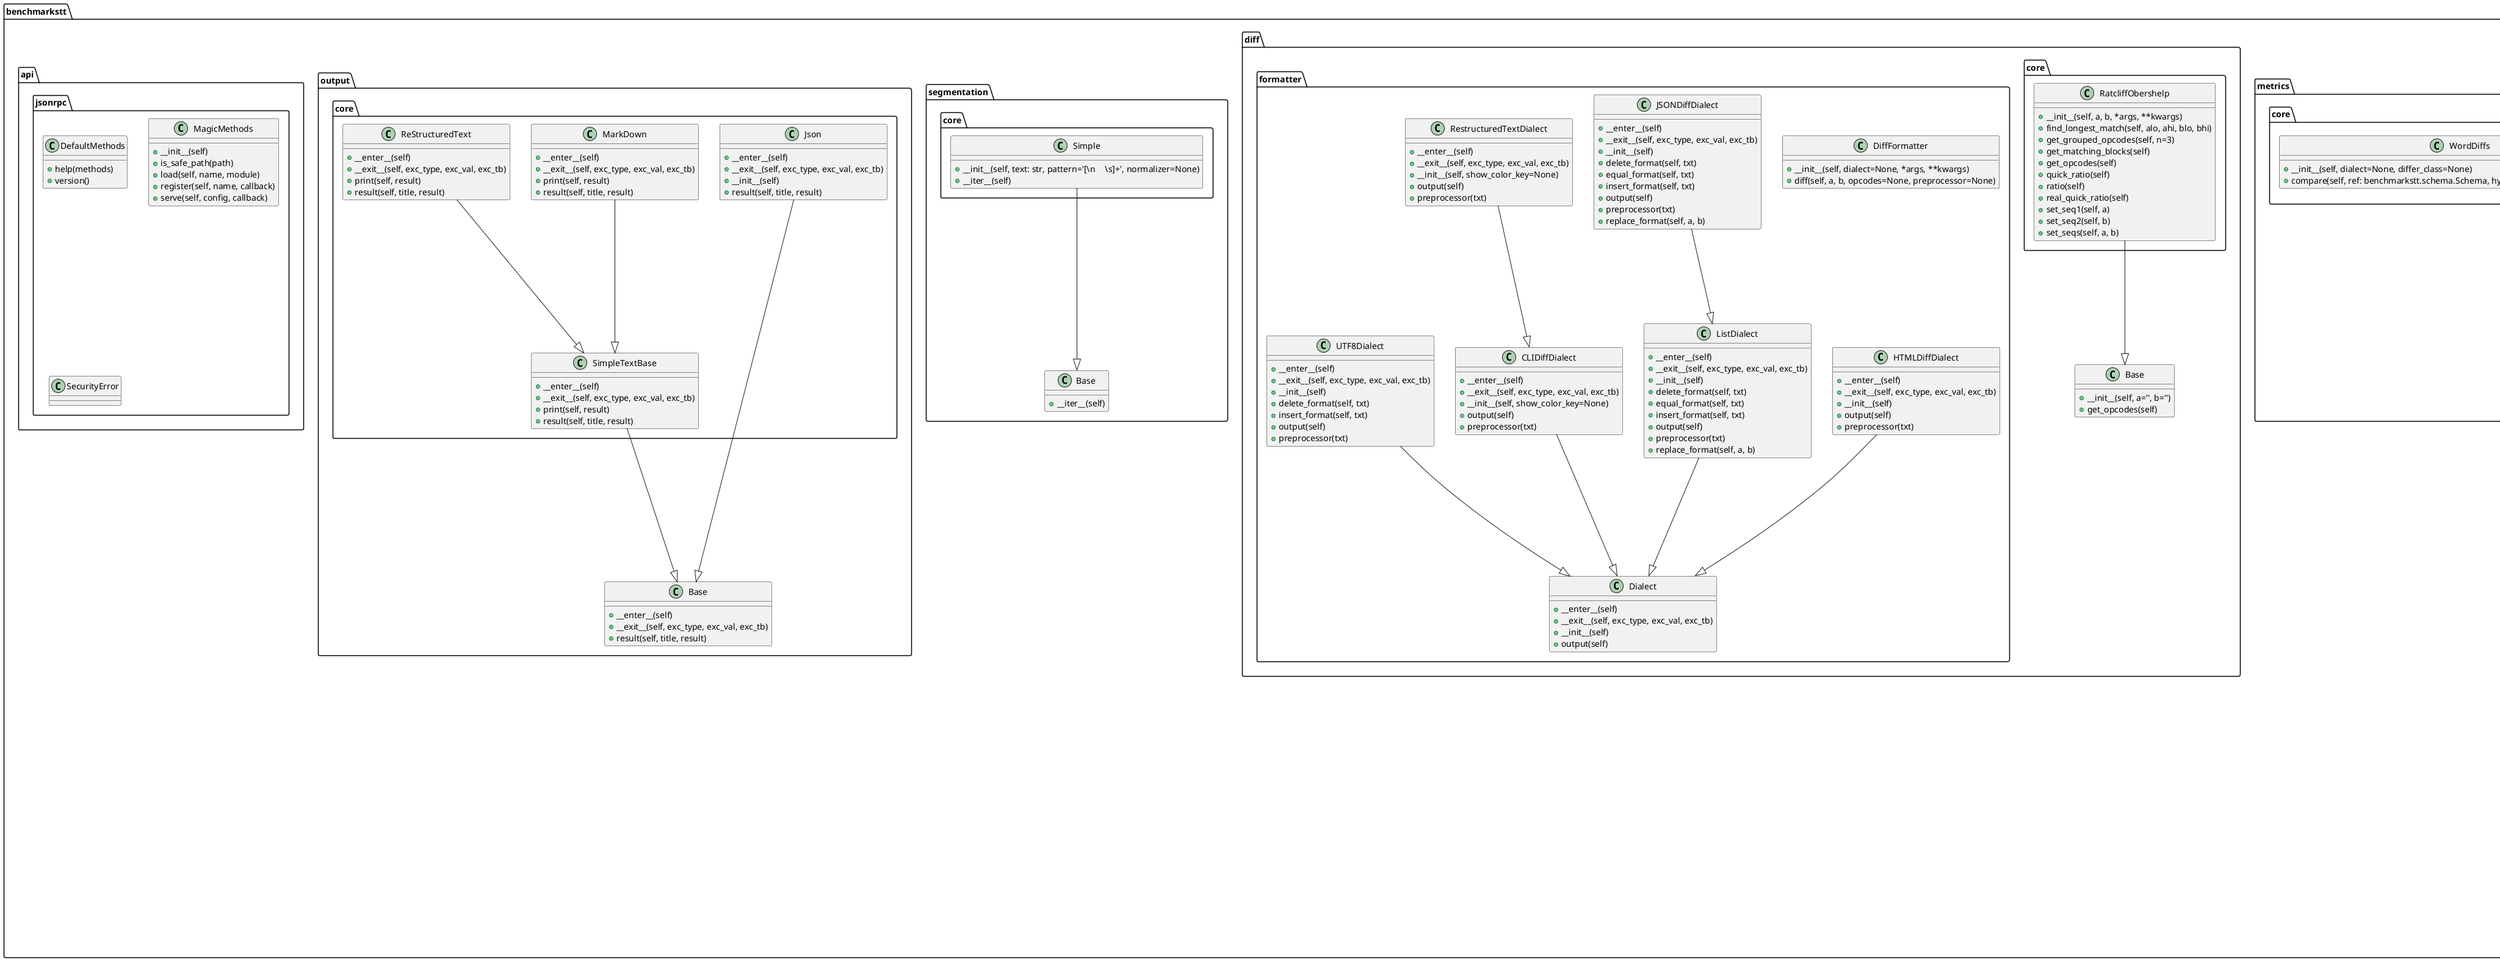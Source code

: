 @startuml

		class benchmarkstt.docblock.Docblock {
			+__getnewargs__(self)
			+__new__(_cls, docs, params, result, result_type)
			+__repr__(self)

		}


		class benchmarkstt.docblock.DocblockParam {
			+__getnewargs__(self)
			+__new__(_cls, name, type, value)
			+__repr__(self)

		}


		class benchmarkstt.docblock.HTML5Writer {
			+__init__(self)
			+apply_template(self)
			+assemble_parts(self)
			+get_transforms(self)
			+interpolation_dict(self)
			+supports(self, format)
			+translate(self)
			+write(self, document, destination)

		}


		class benchmarkstt.docblock.Param {
			+__getnewargs__(self)
			+__new__(_cls, name, type, type_doc, is_required, description, examples)
			+__repr__(self)

		}


		class benchmarkstt.docblock.TextWriter {
			+__init__(self)
			+assemble_parts(self)
			+get_transforms(self)
			+supports(self, format)
			+translate(self)
			+write(self, document, destination)

		}


		class benchmarkstt.config.SectionConfigReader {
			+__contains__(self, item)
			+__getitem__(self, k)
			+__init__(self, config)
			+__iter__(self)

		}


		class benchmarkstt.registry.Registry {
			+__contains__(self, item)
			+__delitem__(self, key)
			+__getitem__(self, item)
			+__init__(self)
			+__setitem__(self, key, value)
			+keys(self)
			+register(self, key, value)
			+unregister(self, key)

		}


		class benchmarkstt.uml.Klass {
			+__enter__(self)
			+__exit__(self, exc_type, exc_val, exc_tb)
			+__init__(self, uml, name, klass)
			+method(self, required_args, optional_args)

		}


		class benchmarkstt.uml.Module {
			+__enter__(self)
			+__exit__(self, exc_type, exc_val, exc_tb)
			+__init__(self, uml, module)

		}


		class benchmarkstt.uml.Namespace {
			+__enter__(self)
			+__exit__(self, exc_type, exc_val, exc_tb)
			+__init__(self, uml, name)

		}


		class benchmarkstt.uml.UML {
			+__add__(self, x)
			+__init__(self, filter=None)
			+__str__(self)
			+cls_name(cls)
			+entity(self, entity, conf=None)
			+filtered(self, cls)
			+generate(self, orig_module)
			+klass(self, name, klass)
			+module(self, module)
			+namespace(self, name)
			+parent_relations(self, cls)
			+relation(self, a, arrow, b)
			+render(self, orig_module, format='svg')
			+skip(self, cls)

		}


		class benchmarkstt.uml.UMLBlock {
			+__enter__(self)
			+__exit__(self, exc_type, exc_val, exc_tb)
			+__init__(self, uml, block_text=None)

		}


		class benchmarkstt.factory.ClassConfig {
			+__getnewargs__(self)
			+__new__(_cls, name, cls, docs, optional_args, required_args)
			+__repr__(self)

		}


		class benchmarkstt.factory.Factory {
			+__contains__(self, item)
			+__delitem__(self, key)
			+__getitem__(self, item)
			+__init__(self, base_class, namespaces=None)
			+__iter__(self)
			+__setitem__(self, key, value)
			+create(self, alias, *args, **kwargs)
			+is_valid(self, tocheck)
			+keys(self)
			+normalize_class_name(clsname)
			+register(self, cls, alias=None)
			+register_classname(self, name, alias=None)
			+register_namespace(self, namespace)
			+unregister(self, key)

		}


		class benchmarkstt.normalization.core.Config {
			+__init__(self, file, section=None, encoding=None)
			+__repr__(self)
			+normalize(cls, text)

		}


		class benchmarkstt.cli.HelpFormatter {
			+__init__(self, *args, **kwargs)
			+add_argument(self, action)
			+add_arguments(self, actions)
			+add_text(self, text)
			+add_usage(self, usage, actions, groups, prefix=None)
			+end_section(self)
			+format_help(self)
			+start_section(self, heading)

		}


		class benchmarkstt.modules.Modules {
			+__getattr__(self, name)
			+__getitem__(self, key)
			+__init__(self, sub_module=None)
			+__iter__(self)
			+keys(self)

		}


		class benchmarkstt.cli._ActionWithArguments {

		}


		class benchmarkstt.csv.CSVParserError {
			+__init__(self, message, line, char, index)

		}


		class benchmarkstt.csv.DefaultDialect {

		}


		class benchmarkstt.csv.Dialect {

		}


		class benchmarkstt.csv.InvalidDialectError {

		}


		class benchmarkstt.csv.Line {

		}


		class benchmarkstt.csv.Reader {
			+__init__(self, file: <class 'TextIO'>, dialect: benchmarkstt.csv.Dialect, debug=None)
			+__iter__(self)

		}


		class benchmarkstt.csv.UnallowedQuoteError {
			+__init__(self, message, line, char, index)

		}


		class benchmarkstt.csv.UnclosedQuoteError {
			+__init__(self, message, line, char, index)

		}


		class benchmarkstt.csv.UnknownDialectError {

		}


		class benchmarkstt.csv.WhitespaceDialect {

		}


		class benchmarkstt.modules.LoadObjectProxy {
			+__getattribute__(self, item)
			+__init__(self, name, *args, **kwargs)

		}


		class benchmarkstt.modules.Proxy {
			+__getattribute__(self, item)
			+__init__(self, instance)

		}


		class benchmarkstt.schema.Item {
			+__contains__(self, key)
			+__eq__(self, other)
			+__getitem__(self, k)
			+__init__(self, *args, **kwargs)
			+__iter__(self)
			+__len__(self) -> int
			+__ne__(self, other)
			+__repr__(self)
			+get(self, key, default=None)
			+items(self)
			+json(self, **kwargs)
			+keys(self)
			+values(self)

		}


		class benchmarkstt.schema.JSONDecoder {
			+__init__(self, *args, **kwargs)
			+decode(self, *args, **kwargs)
			+object_hook(obj)
			+raw_decode(self, s, idx=0)

		}


		class benchmarkstt.schema.JSONEncoder {
			+__init__(self, *, skipkeys=False, ensure_ascii=True, check_circular=True, allow_nan=True, sort_keys=False, indent=None, separators=None, default=None)
			+default(self, o)
			+encode(self, obj)
			+iterencode(self, o, _one_shot=False)

		}


		class benchmarkstt.schema.Meta {

		}


		class benchmarkstt.schema.Schema {
			+__eq__(self, other)
			+__getitem__(self, item)
			+__init__(self, data=None)
			+__iter__(self)
			+__len__(self)
			+__ne__(self, other)
			+__repr__(self)
			+append(self, obj: Union[benchmarkstt.schema.Item, dict])
			+dump(cls, *args, **kwargs)
			+dumps(cls, *args, **kwargs)
			+extend(self, iterable)
			+json(self, **kwargs)
			+load(*args, **kwargs)
			+loads(*args, **kwargs)

		}


		class benchmarkstt.schema.SchemaError {

		}


		class benchmarkstt.schema.SchemaInvalidItemError {

		}


		class benchmarkstt.schema.SchemaJSONError {

		}


		class benchmarkstt.normalization.logger.LogCapturer {
			+__enter__(self)
			+__exit__(self, exc_type, exc_val, exc_tb)
			+__init__(self, *args, **kwargs)

		}


		class benchmarkstt.input.core.PlainText {
			+__init__(self, text, segmenter=None, normalizer=None)
			+__iter__(self)

		}


		class benchmarkstt.metrics.Base {
			+compare(self, ref: benchmarkstt.schema.Schema, hyp: benchmarkstt.schema.Schema)

		}


		class benchmarkstt.metrics.core.DiffCounts {
			+__init__(self, differ_class=None)
			+compare(self, ref: benchmarkstt.schema.Schema, hyp: benchmarkstt.schema.Schema)

		}


		class benchmarkstt.metrics.core.OpcodeCounts {
			+__getnewargs__(self)
			+__new__(_cls, equal, replace, insert, delete)
			+__repr__(self)

		}


		class benchmarkstt.diff.core.RatcliffObershelp {
			+__init__(self, a, b, *args, **kwargs)
			+find_longest_match(self, alo, ahi, blo, bhi)
			+get_grouped_opcodes(self, n=3)
			+get_matching_blocks(self)
			+get_opcodes(self)
			+quick_ratio(self)
			+ratio(self)
			+real_quick_ratio(self)
			+set_seq1(self, a)
			+set_seq2(self, b)
			+set_seqs(self, a, b)

		}


		class benchmarkstt.metrics.core.WER {
			+__init__(self, mode=None, differ_class=None)
			+compare(self, ref: benchmarkstt.schema.Schema, hyp: benchmarkstt.schema.Schema)

		}


		class benchmarkstt.metrics.core.WordDiffs {
			+__init__(self, dialect=None, differ_class=None)
			+compare(self, ref: benchmarkstt.schema.Schema, hyp: benchmarkstt.schema.Schema)

		}


		class benchmarkstt.normalization.logger.Logger {

		}


		class benchmarkstt.normalization.Base {
			+__repr__(self)
			+normalize(cls, text)

		}


		class benchmarkstt.normalization.BaseWithFileSupport {
			+__repr__(self)
			+normalize(cls, text)

		}


		class benchmarkstt.normalization.File {
			+__init__(self, normalizer, file, encoding=None, path=None)
			+__repr__(self)
			+normalize(cls, text)

		}


		class benchmarkstt.normalization.FileFactory {
			+__contains__(self, item)
			+__delitem__(self, key)
			+__getitem__(self, item)
			+__init__(self, base_class, namespaces=None)
			+__iter__(self)
			+__setitem__(self, key, value)
			+create(self, name, file=None, encoding=None, path=None)
			+is_valid(self, tocheck)
			+keys(self)
			+normalize_class_name(clsname)
			+register(self, cls, alias=None)
			+register_classname(self, name, alias=None)
			+register_namespace(self, namespace)
			+unregister(self, key)

		}


		class benchmarkstt.normalization.NormalizationComposite {
			+__init__(self, title=None)
			+__repr__(self)
			+add(self, normalizer)
			+normalize(cls, text)

		}


		class benchmarkstt.normalization.core.ConfigSectionNotFoundError {

		}


		class benchmarkstt.normalization.core.Lowercase {
			+__repr__(self)
			+normalize(cls, text)

		}


		class benchmarkstt.normalization.core.Regex {
			+__init__(self, search: str, replace: str)
			+__repr__(self)
			+normalize(cls, text)

		}


		class benchmarkstt.normalization.core.Replace {
			+__init__(self, search: str, replace: str)
			+__repr__(self)
			+normalize(cls, text)

		}


		class benchmarkstt.normalization.core.ReplaceWords {
			+__init__(self, search: str, replace: str)
			+__repr__(self)
			+normalize(cls, text)

		}


		class benchmarkstt.normalization.core.Unidecode {
			+__repr__(self)
			+normalize(cls, text)

		}


		class benchmarkstt.normalization.logger.DiffLoggingFormatter {
			+__init__(self, dialect=None, diff_formatter_dialect=None, title=None, *args, **kwargs)
			+format(self, record)
			+formatException(self, ei)
			+formatMessage(self, record)
			+formatStack(self, stack_info)
			+formatTime(self, record, datefmt=None)
			+usesTime(self)

		}


		class benchmarkstt.input.Base {
			+__iter__(self)

		}


		class benchmarkstt.input.core.File {
			+__init__(self, file, input_type=None, normalizer=None)
			+__iter__(self)

		}


		class benchmarkstt.segmentation.Base {
			+__iter__(self)

		}


		class benchmarkstt.segmentation.core.Simple {
			+__init__(self, text: str, pattern='[\\n\\t\\s]+', normalizer=None)
			+__iter__(self)

		}


		class benchmarkstt.output.Base {
			+__enter__(self)
			+__exit__(self, exc_type, exc_val, exc_tb)
			+result(self, title, result)

		}


		class benchmarkstt.output.core.Json {
			+__enter__(self)
			+__exit__(self, exc_type, exc_val, exc_tb)
			+__init__(self)
			+result(self, title, result)

		}


		class benchmarkstt.output.core.MarkDown {
			+__enter__(self)
			+__exit__(self, exc_type, exc_val, exc_tb)
			+print(self, result)
			+result(self, title, result)

		}


		class benchmarkstt.output.core.ReStructuredText {
			+__enter__(self)
			+__exit__(self, exc_type, exc_val, exc_tb)
			+print(self, result)
			+result(self, title, result)

		}


		class benchmarkstt.output.core.SimpleTextBase {
			+__enter__(self)
			+__exit__(self, exc_type, exc_val, exc_tb)
			+print(self, result)
			+result(self, title, result)

		}


		class benchmarkstt.diff.formatter.CLIDiffDialect {
			+__enter__(self)
			+__exit__(self, exc_type, exc_val, exc_tb)
			+__init__(self, show_color_key=None)
			+output(self)
			+preprocessor(txt)

		}


		class benchmarkstt.diff.formatter.Dialect {
			+__enter__(self)
			+__exit__(self, exc_type, exc_val, exc_tb)
			+__init__(self)
			+output(self)

		}


		class benchmarkstt.diff.formatter.DiffFormatter {
			+__init__(self, dialect=None, *args, **kwargs)
			+diff(self, a, b, opcodes=None, preprocessor=None)

		}


		class benchmarkstt.diff.formatter.HTMLDiffDialect {
			+__enter__(self)
			+__exit__(self, exc_type, exc_val, exc_tb)
			+__init__(self)
			+output(self)
			+preprocessor(txt)

		}


		class benchmarkstt.diff.formatter.JSONDiffDialect {
			+__enter__(self)
			+__exit__(self, exc_type, exc_val, exc_tb)
			+__init__(self)
			+delete_format(self, txt)
			+equal_format(self, txt)
			+insert_format(self, txt)
			+output(self)
			+preprocessor(txt)
			+replace_format(self, a, b)

		}


		class benchmarkstt.diff.formatter.ListDialect {
			+__enter__(self)
			+__exit__(self, exc_type, exc_val, exc_tb)
			+__init__(self)
			+delete_format(self, txt)
			+equal_format(self, txt)
			+insert_format(self, txt)
			+output(self)
			+preprocessor(txt)
			+replace_format(self, a, b)

		}


		class benchmarkstt.diff.formatter.RestructuredTextDialect {
			+__enter__(self)
			+__exit__(self, exc_type, exc_val, exc_tb)
			+__init__(self, show_color_key=None)
			+output(self)
			+preprocessor(txt)

		}


		class benchmarkstt.diff.formatter.UTF8Dialect {
			+__enter__(self)
			+__exit__(self, exc_type, exc_val, exc_tb)
			+__init__(self)
			+delete_format(self, txt)
			+insert_format(self, txt)
			+output(self)
			+preprocessor(txt)

		}


		class benchmarkstt.diff.Base {
			+__init__(self, a='', b='')
			+get_opcodes(self)

		}


		class benchmarkstt.api.jsonrpc.DefaultMethods {
			+help(methods)
			+version()

		}


		class benchmarkstt.api.jsonrpc.MagicMethods {
			+__init__(self)
			+is_safe_path(path)
			+load(self, name, module)
			+register(self, name, callback)
			+serve(self, config, callback)

		}


		class benchmarkstt.api.jsonrpc.SecurityError {

		}


benchmarkstt.uml.Klass --|> benchmarkstt.uml.UMLBlock
benchmarkstt.uml.Module --|> benchmarkstt.uml.UMLBlock
benchmarkstt.uml.Namespace --|> benchmarkstt.uml.UMLBlock
benchmarkstt.factory.ClassConfig --|> benchmarkstt.factory.ClassConfigTuple
benchmarkstt.factory.Factory --|> benchmarkstt.registry.Registry
benchmarkstt.normalization.core.Config --|> benchmarkstt.normalization.Base
benchmarkstt.csv.DefaultDialect --|> benchmarkstt.csv.Dialect
benchmarkstt.csv.UnallowedQuoteError --|> benchmarkstt.csv.CSVParserError
benchmarkstt.csv.UnclosedQuoteError --|> benchmarkstt.csv.CSVParserError
benchmarkstt.csv.WhitespaceDialect --|> benchmarkstt.csv.DefaultDialect
benchmarkstt.modules.LoadObjectProxy --|> benchmarkstt.modules.Proxy
benchmarkstt.schema.SchemaInvalidItemError --|> benchmarkstt.schema.SchemaError
benchmarkstt.schema.SchemaJSONError --|> benchmarkstt.schema.SchemaError
benchmarkstt.input.core.PlainText --|> benchmarkstt.input.Base
benchmarkstt.metrics.core.DiffCounts --|> benchmarkstt.metrics.Base
benchmarkstt.diff.core.RatcliffObershelp --|> benchmarkstt.diff.Base
benchmarkstt.metrics.core.WER --|> benchmarkstt.metrics.Base
benchmarkstt.metrics.core.WordDiffs --|> benchmarkstt.metrics.Base
benchmarkstt.normalization.BaseWithFileSupport --|> benchmarkstt.normalization.Base
benchmarkstt.normalization.File --|> benchmarkstt.normalization.Base
benchmarkstt.normalization.FileFactory --|> benchmarkstt.factory.Factory
benchmarkstt.normalization.NormalizationComposite --|> benchmarkstt.normalization.Base
benchmarkstt.normalization.core.Lowercase --|> benchmarkstt.normalization.Base
benchmarkstt.normalization.core.Regex --|> benchmarkstt.normalization.BaseWithFileSupport
benchmarkstt.normalization.core.Replace --|> benchmarkstt.normalization.BaseWithFileSupport
benchmarkstt.normalization.core.ReplaceWords --|> benchmarkstt.normalization.BaseWithFileSupport
benchmarkstt.normalization.core.Unidecode --|> benchmarkstt.normalization.Base
benchmarkstt.input.core.File --|> benchmarkstt.input.Base
benchmarkstt.segmentation.core.Simple --|> benchmarkstt.segmentation.Base
benchmarkstt.output.core.Json --|> benchmarkstt.output.Base
benchmarkstt.output.core.MarkDown --|> benchmarkstt.output.core.SimpleTextBase
benchmarkstt.output.core.ReStructuredText --|> benchmarkstt.output.core.SimpleTextBase
benchmarkstt.output.core.SimpleTextBase --|> benchmarkstt.output.Base
benchmarkstt.diff.formatter.CLIDiffDialect --|> benchmarkstt.diff.formatter.Dialect
benchmarkstt.diff.formatter.HTMLDiffDialect --|> benchmarkstt.diff.formatter.Dialect
benchmarkstt.diff.formatter.JSONDiffDialect --|> benchmarkstt.diff.formatter.ListDialect
benchmarkstt.diff.formatter.ListDialect --|> benchmarkstt.diff.formatter.Dialect
benchmarkstt.diff.formatter.RestructuredTextDialect --|> benchmarkstt.diff.formatter.CLIDiffDialect
benchmarkstt.diff.formatter.UTF8Dialect --|> benchmarkstt.diff.formatter.Dialect
@enduml